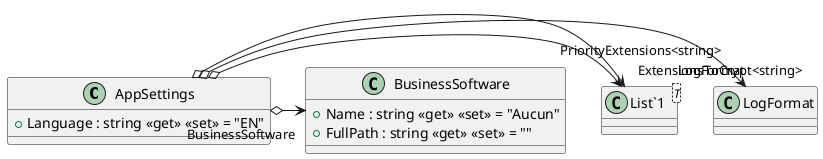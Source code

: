 @startuml
class AppSettings {
    + Language : string <<get>> <<set>> = "EN"
}
class BusinessSoftware {
    + Name : string <<get>> <<set>> = "Aucun"
    + FullPath : string <<get>> <<set>> = ""
}
class "List`1"<T> {
}
AppSettings o-> "LogFormat" LogFormat
AppSettings o-> "ExtensionsToCrypt<string>" "List`1"
AppSettings o-> "PriorityExtensions<string>" "List`1"
AppSettings o-> "BusinessSoftware" BusinessSoftware
@enduml
